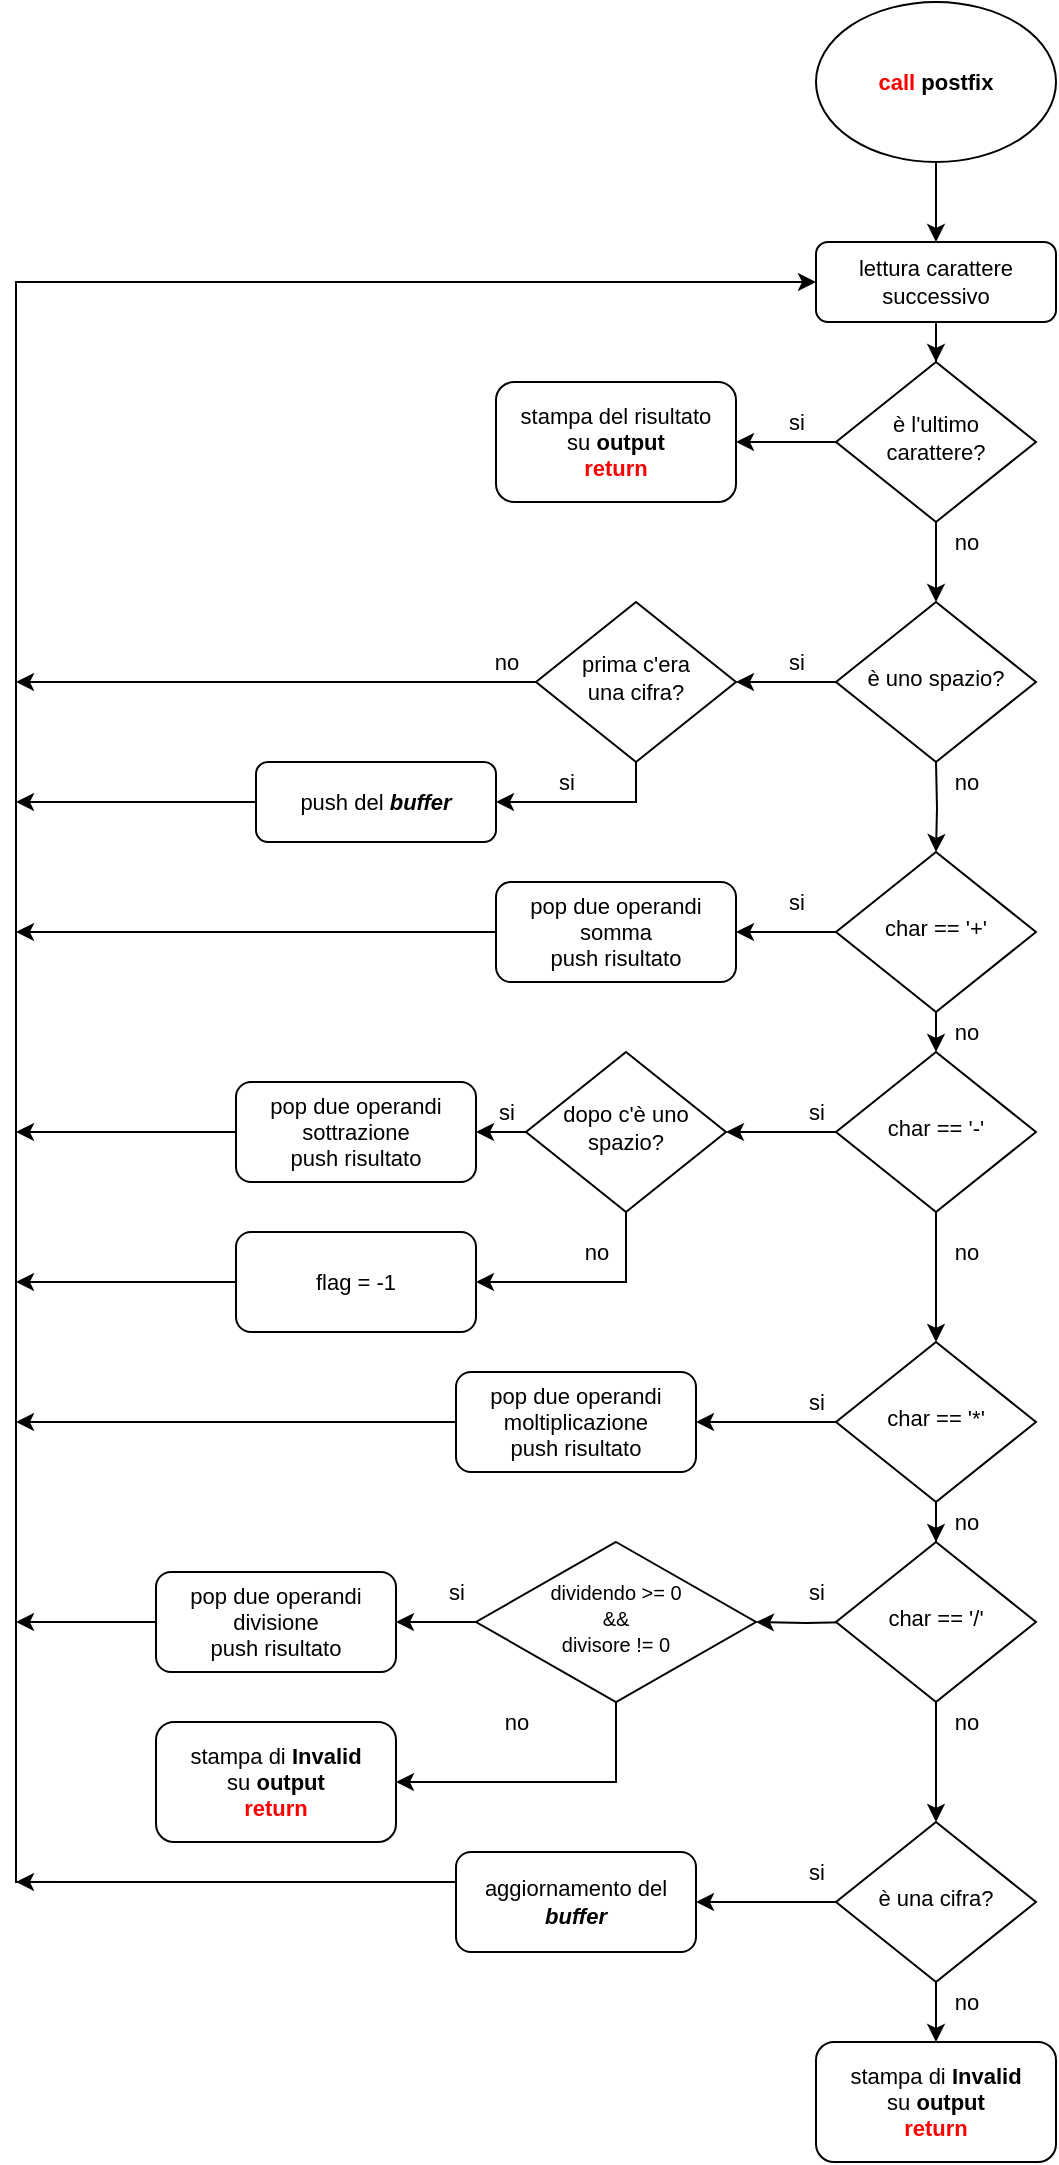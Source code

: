<mxfile version="14.8.1" type="device"><diagram id="C5RBs43oDa-KdzZeNtuy" name="Page-1"><mxGraphModel dx="1485" dy="1515" grid="1" gridSize="10" guides="1" tooltips="1" connect="1" arrows="1" fold="1" page="1" pageScale="1" pageWidth="827" pageHeight="1169" math="0" shadow="0"><root><mxCell id="WIyWlLk6GJQsqaUBKTNV-0"/><mxCell id="WIyWlLk6GJQsqaUBKTNV-1" parent="WIyWlLk6GJQsqaUBKTNV-0"/><mxCell id="dDKgV6fxuLXmU3RmHRyv-33" style="edgeStyle=orthogonalEdgeStyle;rounded=0;orthogonalLoop=1;jettySize=auto;html=1;entryX=0.5;entryY=0;entryDx=0;entryDy=0;fontSize=11;" edge="1" parent="WIyWlLk6GJQsqaUBKTNV-1" source="dDKgV6fxuLXmU3RmHRyv-0" target="dDKgV6fxuLXmU3RmHRyv-32"><mxGeometry relative="1" as="geometry"/></mxCell><mxCell id="dDKgV6fxuLXmU3RmHRyv-0" value="&lt;b&gt;&lt;font color=&quot;#FF0000&quot;&gt;call&lt;/font&gt; postfix&lt;br&gt;&lt;/b&gt;" style="ellipse;whiteSpace=wrap;html=1;fontSize=11;" vertex="1" parent="WIyWlLk6GJQsqaUBKTNV-1"><mxGeometry x="300" y="-30" width="120" height="80" as="geometry"/></mxCell><mxCell id="dDKgV6fxuLXmU3RmHRyv-15" style="edgeStyle=orthogonalEdgeStyle;rounded=0;orthogonalLoop=1;jettySize=auto;html=1;entryX=1;entryY=0.5;entryDx=0;entryDy=0;fontSize=11;" edge="1" parent="WIyWlLk6GJQsqaUBKTNV-1" source="dDKgV6fxuLXmU3RmHRyv-1" target="dDKgV6fxuLXmU3RmHRyv-14"><mxGeometry relative="1" as="geometry"/></mxCell><mxCell id="dDKgV6fxuLXmU3RmHRyv-19" style="edgeStyle=orthogonalEdgeStyle;rounded=0;orthogonalLoop=1;jettySize=auto;html=1;entryX=0.5;entryY=0;entryDx=0;entryDy=0;fontSize=11;" edge="1" parent="WIyWlLk6GJQsqaUBKTNV-1" source="dDKgV6fxuLXmU3RmHRyv-1" target="dDKgV6fxuLXmU3RmHRyv-18"><mxGeometry relative="1" as="geometry"/></mxCell><mxCell id="dDKgV6fxuLXmU3RmHRyv-1" value="è l'ultimo carattere?" style="rhombus;whiteSpace=wrap;html=1;shadow=0;fontFamily=Helvetica;fontSize=11;align=center;strokeWidth=1;spacing=6;spacingTop=-4;" vertex="1" parent="WIyWlLk6GJQsqaUBKTNV-1"><mxGeometry x="310" y="150" width="100" height="80" as="geometry"/></mxCell><mxCell id="dDKgV6fxuLXmU3RmHRyv-14" value="stampa del risultato&lt;br&gt;su &lt;b&gt;output&lt;br&gt;&lt;font color=&quot;#FF0000&quot;&gt;return&lt;/font&gt;&lt;br&gt;&lt;/b&gt;" style="rounded=1;whiteSpace=wrap;html=1;fontSize=11;glass=0;strokeWidth=1;shadow=0;" vertex="1" parent="WIyWlLk6GJQsqaUBKTNV-1"><mxGeometry x="140" y="160" width="120" height="60" as="geometry"/></mxCell><mxCell id="dDKgV6fxuLXmU3RmHRyv-16" value="si" style="text;html=1;align=center;verticalAlign=middle;resizable=0;points=[];autosize=1;strokeColor=none;fontSize=11;" vertex="1" parent="WIyWlLk6GJQsqaUBKTNV-1"><mxGeometry x="280" y="170" width="20" height="20" as="geometry"/></mxCell><mxCell id="dDKgV6fxuLXmU3RmHRyv-21" style="edgeStyle=orthogonalEdgeStyle;rounded=0;orthogonalLoop=1;jettySize=auto;html=1;entryX=1;entryY=0.5;entryDx=0;entryDy=0;fontSize=11;" edge="1" parent="WIyWlLk6GJQsqaUBKTNV-1" source="dDKgV6fxuLXmU3RmHRyv-18"><mxGeometry relative="1" as="geometry"><mxPoint x="260" y="310" as="targetPoint"/></mxGeometry></mxCell><mxCell id="dDKgV6fxuLXmU3RmHRyv-18" value="è uno spazio?" style="rhombus;whiteSpace=wrap;html=1;shadow=0;fontFamily=Helvetica;fontSize=11;align=center;strokeWidth=1;spacing=6;spacingTop=-4;" vertex="1" parent="WIyWlLk6GJQsqaUBKTNV-1"><mxGeometry x="310" y="270" width="100" height="80" as="geometry"/></mxCell><mxCell id="dDKgV6fxuLXmU3RmHRyv-22" value="si" style="text;html=1;align=center;verticalAlign=middle;resizable=0;points=[];autosize=1;strokeColor=none;fontSize=11;" vertex="1" parent="WIyWlLk6GJQsqaUBKTNV-1"><mxGeometry x="280" y="290" width="20" height="20" as="geometry"/></mxCell><mxCell id="dDKgV6fxuLXmU3RmHRyv-23" style="edgeStyle=orthogonalEdgeStyle;rounded=0;orthogonalLoop=1;jettySize=auto;html=1;entryX=0.5;entryY=0;entryDx=0;entryDy=0;fontSize=11;" edge="1" parent="WIyWlLk6GJQsqaUBKTNV-1" target="dDKgV6fxuLXmU3RmHRyv-25"><mxGeometry relative="1" as="geometry"><mxPoint x="360" y="350" as="sourcePoint"/></mxGeometry></mxCell><mxCell id="dDKgV6fxuLXmU3RmHRyv-24" style="edgeStyle=orthogonalEdgeStyle;rounded=0;orthogonalLoop=1;jettySize=auto;html=1;entryX=1;entryY=0.5;entryDx=0;entryDy=0;fontSize=11;" edge="1" parent="WIyWlLk6GJQsqaUBKTNV-1" source="dDKgV6fxuLXmU3RmHRyv-25" target="dDKgV6fxuLXmU3RmHRyv-26"><mxGeometry relative="1" as="geometry"/></mxCell><mxCell id="dDKgV6fxuLXmU3RmHRyv-25" value="char == '+'" style="rhombus;whiteSpace=wrap;html=1;shadow=0;fontFamily=Helvetica;fontSize=11;align=center;strokeWidth=1;spacing=6;spacingTop=-4;" vertex="1" parent="WIyWlLk6GJQsqaUBKTNV-1"><mxGeometry x="310" y="395" width="100" height="80" as="geometry"/></mxCell><mxCell id="dDKgV6fxuLXmU3RmHRyv-108" style="edgeStyle=orthogonalEdgeStyle;rounded=0;orthogonalLoop=1;jettySize=auto;html=1;fontSize=11;endArrow=classic;endFill=1;" edge="1" parent="WIyWlLk6GJQsqaUBKTNV-1" source="dDKgV6fxuLXmU3RmHRyv-26"><mxGeometry relative="1" as="geometry"><mxPoint x="-100.0" y="435" as="targetPoint"/></mxGeometry></mxCell><mxCell id="dDKgV6fxuLXmU3RmHRyv-26" value="pop due operandi&lt;br style=&quot;font-size: 11px;&quot;&gt;somma&lt;br style=&quot;font-size: 11px;&quot;&gt;push risultato" style="rounded=1;whiteSpace=wrap;html=1;fontSize=11;glass=0;strokeWidth=1;shadow=0;" vertex="1" parent="WIyWlLk6GJQsqaUBKTNV-1"><mxGeometry x="140" y="410" width="120" height="50" as="geometry"/></mxCell><mxCell id="dDKgV6fxuLXmU3RmHRyv-27" value="si" style="text;html=1;align=center;verticalAlign=middle;resizable=0;points=[];autosize=1;strokeColor=none;fontSize=11;" vertex="1" parent="WIyWlLk6GJQsqaUBKTNV-1"><mxGeometry x="280" y="410" width="20" height="20" as="geometry"/></mxCell><mxCell id="dDKgV6fxuLXmU3RmHRyv-36" style="edgeStyle=orthogonalEdgeStyle;rounded=0;orthogonalLoop=1;jettySize=auto;html=1;entryX=1;entryY=0.5;entryDx=0;entryDy=0;fontSize=11;" edge="1" parent="WIyWlLk6GJQsqaUBKTNV-1" source="dDKgV6fxuLXmU3RmHRyv-28" target="dDKgV6fxuLXmU3RmHRyv-31"><mxGeometry relative="1" as="geometry"><Array as="points"><mxPoint x="210" y="370"/></Array></mxGeometry></mxCell><mxCell id="dDKgV6fxuLXmU3RmHRyv-106" style="edgeStyle=orthogonalEdgeStyle;rounded=0;orthogonalLoop=1;jettySize=auto;html=1;fontSize=11;endArrow=classic;endFill=1;" edge="1" parent="WIyWlLk6GJQsqaUBKTNV-1" source="dDKgV6fxuLXmU3RmHRyv-28"><mxGeometry relative="1" as="geometry"><mxPoint x="-100.0" y="310" as="targetPoint"/></mxGeometry></mxCell><mxCell id="dDKgV6fxuLXmU3RmHRyv-28" value="prima c'era&lt;br style=&quot;font-size: 11px;&quot;&gt;una cifra?" style="rhombus;whiteSpace=wrap;html=1;shadow=0;fontFamily=Helvetica;fontSize=11;align=center;strokeWidth=1;spacing=6;spacingTop=-4;verticalAlign=middle;" vertex="1" parent="WIyWlLk6GJQsqaUBKTNV-1"><mxGeometry x="160" y="270" width="100" height="80" as="geometry"/></mxCell><mxCell id="dDKgV6fxuLXmU3RmHRyv-107" style="edgeStyle=orthogonalEdgeStyle;rounded=0;orthogonalLoop=1;jettySize=auto;html=1;fontSize=11;endArrow=classic;endFill=1;" edge="1" parent="WIyWlLk6GJQsqaUBKTNV-1" source="dDKgV6fxuLXmU3RmHRyv-31"><mxGeometry relative="1" as="geometry"><mxPoint x="-100.0" y="370" as="targetPoint"/></mxGeometry></mxCell><mxCell id="dDKgV6fxuLXmU3RmHRyv-31" value="push del &lt;i style=&quot;font-size: 11px;&quot;&gt;&lt;b style=&quot;font-size: 11px;&quot;&gt;buffer&lt;/b&gt;&lt;/i&gt;" style="rounded=1;whiteSpace=wrap;html=1;fontSize=11;glass=0;strokeWidth=1;shadow=0;" vertex="1" parent="WIyWlLk6GJQsqaUBKTNV-1"><mxGeometry x="20" y="350" width="120" height="40" as="geometry"/></mxCell><mxCell id="dDKgV6fxuLXmU3RmHRyv-34" style="edgeStyle=orthogonalEdgeStyle;rounded=0;orthogonalLoop=1;jettySize=auto;html=1;entryX=0.5;entryY=0;entryDx=0;entryDy=0;fontSize=11;" edge="1" parent="WIyWlLk6GJQsqaUBKTNV-1" source="dDKgV6fxuLXmU3RmHRyv-32" target="dDKgV6fxuLXmU3RmHRyv-1"><mxGeometry relative="1" as="geometry"/></mxCell><mxCell id="dDKgV6fxuLXmU3RmHRyv-32" value="lettura carattere&lt;br&gt;successivo" style="rounded=1;whiteSpace=wrap;html=1;fontSize=11;glass=0;strokeWidth=1;shadow=0;" vertex="1" parent="WIyWlLk6GJQsqaUBKTNV-1"><mxGeometry x="300" y="90" width="120" height="40" as="geometry"/></mxCell><mxCell id="dDKgV6fxuLXmU3RmHRyv-37" value="si" style="text;html=1;align=center;verticalAlign=middle;resizable=0;points=[];autosize=1;strokeColor=none;fontSize=11;" vertex="1" parent="WIyWlLk6GJQsqaUBKTNV-1"><mxGeometry x="165" y="350" width="20" height="20" as="geometry"/></mxCell><mxCell id="dDKgV6fxuLXmU3RmHRyv-38" value="no" style="text;html=1;align=center;verticalAlign=middle;resizable=0;points=[];autosize=1;strokeColor=none;fontSize=11;" vertex="1" parent="WIyWlLk6GJQsqaUBKTNV-1"><mxGeometry x="130" y="290" width="30" height="20" as="geometry"/></mxCell><mxCell id="dDKgV6fxuLXmU3RmHRyv-42" value="&lt;div&gt;no&lt;/div&gt;" style="text;html=1;align=center;verticalAlign=middle;resizable=0;points=[];autosize=1;strokeColor=none;fontSize=11;" vertex="1" parent="WIyWlLk6GJQsqaUBKTNV-1"><mxGeometry x="360" y="230" width="30" height="20" as="geometry"/></mxCell><mxCell id="dDKgV6fxuLXmU3RmHRyv-43" value="&lt;div&gt;no&lt;/div&gt;" style="text;html=1;align=center;verticalAlign=middle;resizable=0;points=[];autosize=1;strokeColor=none;fontSize=11;" vertex="1" parent="WIyWlLk6GJQsqaUBKTNV-1"><mxGeometry x="360" y="350" width="30" height="20" as="geometry"/></mxCell><mxCell id="dDKgV6fxuLXmU3RmHRyv-45" style="edgeStyle=orthogonalEdgeStyle;rounded=0;orthogonalLoop=1;jettySize=auto;html=1;entryX=0.5;entryY=0;entryDx=0;entryDy=0;fontSize=11;" edge="1" parent="WIyWlLk6GJQsqaUBKTNV-1" target="dDKgV6fxuLXmU3RmHRyv-47"><mxGeometry relative="1" as="geometry"><mxPoint x="360" y="475" as="sourcePoint"/></mxGeometry></mxCell><mxCell id="dDKgV6fxuLXmU3RmHRyv-67" style="edgeStyle=orthogonalEdgeStyle;rounded=0;orthogonalLoop=1;jettySize=auto;html=1;fontSize=11;endArrow=classic;endFill=1;" edge="1" parent="WIyWlLk6GJQsqaUBKTNV-1" source="dDKgV6fxuLXmU3RmHRyv-47" target="dDKgV6fxuLXmU3RmHRyv-63"><mxGeometry relative="1" as="geometry"/></mxCell><mxCell id="dDKgV6fxuLXmU3RmHRyv-114" style="edgeStyle=orthogonalEdgeStyle;rounded=0;orthogonalLoop=1;jettySize=auto;html=1;entryX=1;entryY=0.5;entryDx=0;entryDy=0;fontSize=11;endArrow=classic;endFill=1;" edge="1" parent="WIyWlLk6GJQsqaUBKTNV-1" source="dDKgV6fxuLXmU3RmHRyv-47" target="dDKgV6fxuLXmU3RmHRyv-51"><mxGeometry relative="1" as="geometry"/></mxCell><mxCell id="dDKgV6fxuLXmU3RmHRyv-47" value="char == '-'" style="rhombus;whiteSpace=wrap;html=1;shadow=0;fontFamily=Helvetica;fontSize=11;align=center;strokeWidth=1;spacing=6;spacingTop=-4;" vertex="1" parent="WIyWlLk6GJQsqaUBKTNV-1"><mxGeometry x="310" y="495" width="100" height="80" as="geometry"/></mxCell><mxCell id="dDKgV6fxuLXmU3RmHRyv-50" value="&lt;div&gt;no&lt;/div&gt;" style="text;html=1;align=center;verticalAlign=middle;resizable=0;points=[];autosize=1;strokeColor=none;fontSize=11;" vertex="1" parent="WIyWlLk6GJQsqaUBKTNV-1"><mxGeometry x="360" y="475" width="30" height="20" as="geometry"/></mxCell><mxCell id="dDKgV6fxuLXmU3RmHRyv-53" style="edgeStyle=orthogonalEdgeStyle;rounded=0;orthogonalLoop=1;jettySize=auto;html=1;fontSize=11;" edge="1" parent="WIyWlLk6GJQsqaUBKTNV-1" source="dDKgV6fxuLXmU3RmHRyv-51"><mxGeometry relative="1" as="geometry"><mxPoint x="130" y="535" as="targetPoint"/></mxGeometry></mxCell><mxCell id="dDKgV6fxuLXmU3RmHRyv-58" style="edgeStyle=orthogonalEdgeStyle;rounded=0;orthogonalLoop=1;jettySize=auto;html=1;entryX=1;entryY=0.5;entryDx=0;entryDy=0;fontSize=11;" edge="1" parent="WIyWlLk6GJQsqaUBKTNV-1" source="dDKgV6fxuLXmU3RmHRyv-51" target="dDKgV6fxuLXmU3RmHRyv-57"><mxGeometry relative="1" as="geometry"><Array as="points"><mxPoint x="205" y="610"/></Array></mxGeometry></mxCell><mxCell id="dDKgV6fxuLXmU3RmHRyv-51" value="dopo c'è uno spazio?" style="rhombus;whiteSpace=wrap;html=1;shadow=0;fontFamily=Helvetica;fontSize=11;align=center;strokeWidth=1;spacing=6;spacingTop=-4;verticalAlign=middle;" vertex="1" parent="WIyWlLk6GJQsqaUBKTNV-1"><mxGeometry x="155" y="495" width="100" height="80" as="geometry"/></mxCell><mxCell id="dDKgV6fxuLXmU3RmHRyv-111" style="edgeStyle=orthogonalEdgeStyle;rounded=0;orthogonalLoop=1;jettySize=auto;html=1;fontSize=11;endArrow=classic;endFill=1;" edge="1" parent="WIyWlLk6GJQsqaUBKTNV-1" source="dDKgV6fxuLXmU3RmHRyv-54"><mxGeometry relative="1" as="geometry"><mxPoint x="-100" y="535" as="targetPoint"/></mxGeometry></mxCell><mxCell id="dDKgV6fxuLXmU3RmHRyv-54" value="pop due operandi&lt;br style=&quot;font-size: 11px&quot;&gt;sottrazione&lt;br style=&quot;font-size: 11px&quot;&gt;push risultato" style="rounded=1;whiteSpace=wrap;html=1;fontSize=11;glass=0;strokeWidth=1;shadow=0;" vertex="1" parent="WIyWlLk6GJQsqaUBKTNV-1"><mxGeometry x="10" y="510" width="120" height="50" as="geometry"/></mxCell><mxCell id="dDKgV6fxuLXmU3RmHRyv-55" value="si" style="text;html=1;align=center;verticalAlign=middle;resizable=0;points=[];autosize=1;strokeColor=none;fontSize=11;" vertex="1" parent="WIyWlLk6GJQsqaUBKTNV-1"><mxGeometry x="135" y="515" width="20" height="20" as="geometry"/></mxCell><mxCell id="dDKgV6fxuLXmU3RmHRyv-112" style="edgeStyle=orthogonalEdgeStyle;rounded=0;orthogonalLoop=1;jettySize=auto;html=1;fontSize=11;endArrow=classic;endFill=1;" edge="1" parent="WIyWlLk6GJQsqaUBKTNV-1" source="dDKgV6fxuLXmU3RmHRyv-57"><mxGeometry relative="1" as="geometry"><mxPoint x="-100" y="610" as="targetPoint"/></mxGeometry></mxCell><mxCell id="dDKgV6fxuLXmU3RmHRyv-57" value="flag = -1" style="rounded=1;whiteSpace=wrap;html=1;fontSize=11;glass=0;strokeWidth=1;shadow=0;" vertex="1" parent="WIyWlLk6GJQsqaUBKTNV-1"><mxGeometry x="10" y="585" width="120" height="50" as="geometry"/></mxCell><mxCell id="dDKgV6fxuLXmU3RmHRyv-59" value="no" style="text;html=1;align=center;verticalAlign=middle;resizable=0;points=[];autosize=1;strokeColor=none;fontSize=11;" vertex="1" parent="WIyWlLk6GJQsqaUBKTNV-1"><mxGeometry x="175" y="585" width="30" height="20" as="geometry"/></mxCell><mxCell id="dDKgV6fxuLXmU3RmHRyv-117" style="edgeStyle=orthogonalEdgeStyle;rounded=0;orthogonalLoop=1;jettySize=auto;html=1;entryX=1;entryY=0.5;entryDx=0;entryDy=0;fontSize=11;endArrow=classic;endFill=1;" edge="1" parent="WIyWlLk6GJQsqaUBKTNV-1" source="dDKgV6fxuLXmU3RmHRyv-63" target="dDKgV6fxuLXmU3RmHRyv-65"><mxGeometry relative="1" as="geometry"/></mxCell><mxCell id="dDKgV6fxuLXmU3RmHRyv-121" style="edgeStyle=orthogonalEdgeStyle;rounded=0;orthogonalLoop=1;jettySize=auto;html=1;entryX=0.5;entryY=0;entryDx=0;entryDy=0;fontSize=11;endArrow=classic;endFill=1;" edge="1" parent="WIyWlLk6GJQsqaUBKTNV-1" source="dDKgV6fxuLXmU3RmHRyv-63" target="dDKgV6fxuLXmU3RmHRyv-71"><mxGeometry relative="1" as="geometry"/></mxCell><mxCell id="dDKgV6fxuLXmU3RmHRyv-63" value="char == '*'" style="rhombus;whiteSpace=wrap;html=1;shadow=0;fontFamily=Helvetica;fontSize=11;align=center;strokeWidth=1;spacing=6;spacingTop=-4;" vertex="1" parent="WIyWlLk6GJQsqaUBKTNV-1"><mxGeometry x="310" y="640" width="100" height="80" as="geometry"/></mxCell><mxCell id="dDKgV6fxuLXmU3RmHRyv-116" style="edgeStyle=orthogonalEdgeStyle;rounded=0;orthogonalLoop=1;jettySize=auto;html=1;fontSize=11;endArrow=classic;endFill=1;" edge="1" parent="WIyWlLk6GJQsqaUBKTNV-1" source="dDKgV6fxuLXmU3RmHRyv-65"><mxGeometry relative="1" as="geometry"><mxPoint x="-100" y="680" as="targetPoint"/></mxGeometry></mxCell><mxCell id="dDKgV6fxuLXmU3RmHRyv-65" value="pop due operandi&lt;br style=&quot;font-size: 11px&quot;&gt;moltiplicazione&lt;br style=&quot;font-size: 11px&quot;&gt;push risultato" style="rounded=1;whiteSpace=wrap;html=1;fontSize=11;glass=0;strokeWidth=1;shadow=0;" vertex="1" parent="WIyWlLk6GJQsqaUBKTNV-1"><mxGeometry x="120" y="655" width="120" height="50" as="geometry"/></mxCell><mxCell id="dDKgV6fxuLXmU3RmHRyv-68" value="&lt;div&gt;no&lt;/div&gt;" style="text;html=1;align=center;verticalAlign=middle;resizable=0;points=[];autosize=1;strokeColor=none;fontSize=11;" vertex="1" parent="WIyWlLk6GJQsqaUBKTNV-1"><mxGeometry x="360" y="585" width="30" height="20" as="geometry"/></mxCell><mxCell id="dDKgV6fxuLXmU3RmHRyv-78" style="edgeStyle=orthogonalEdgeStyle;rounded=0;orthogonalLoop=1;jettySize=auto;html=1;fontSize=11;endArrow=classic;endFill=1;entryX=1;entryY=0.5;entryDx=0;entryDy=0;" edge="1" parent="WIyWlLk6GJQsqaUBKTNV-1" target="dDKgV6fxuLXmU3RmHRyv-76"><mxGeometry relative="1" as="geometry"><mxPoint x="300" y="780" as="targetPoint"/><mxPoint x="320" y="780" as="sourcePoint"/></mxGeometry></mxCell><mxCell id="dDKgV6fxuLXmU3RmHRyv-85" style="edgeStyle=orthogonalEdgeStyle;rounded=0;orthogonalLoop=1;jettySize=auto;html=1;entryX=0.5;entryY=0;entryDx=0;entryDy=0;fontSize=11;endArrow=classic;endFill=1;" edge="1" parent="WIyWlLk6GJQsqaUBKTNV-1" source="dDKgV6fxuLXmU3RmHRyv-71" target="dDKgV6fxuLXmU3RmHRyv-83"><mxGeometry relative="1" as="geometry"/></mxCell><mxCell id="dDKgV6fxuLXmU3RmHRyv-71" value="char == '/'" style="rhombus;whiteSpace=wrap;html=1;shadow=0;fontFamily=Helvetica;fontSize=11;align=center;strokeWidth=1;spacing=6;spacingTop=-4;" vertex="1" parent="WIyWlLk6GJQsqaUBKTNV-1"><mxGeometry x="310" y="740" width="100" height="80" as="geometry"/></mxCell><mxCell id="dDKgV6fxuLXmU3RmHRyv-74" value="si" style="text;html=1;align=center;verticalAlign=middle;resizable=0;points=[];autosize=1;strokeColor=none;fontSize=11;" vertex="1" parent="WIyWlLk6GJQsqaUBKTNV-1"><mxGeometry x="290" y="755" width="20" height="20" as="geometry"/></mxCell><mxCell id="dDKgV6fxuLXmU3RmHRyv-120" style="edgeStyle=orthogonalEdgeStyle;rounded=0;orthogonalLoop=1;jettySize=auto;html=1;fontSize=11;endArrow=classic;endFill=1;" edge="1" parent="WIyWlLk6GJQsqaUBKTNV-1" source="dDKgV6fxuLXmU3RmHRyv-75"><mxGeometry relative="1" as="geometry"><mxPoint x="-100" y="780" as="targetPoint"/></mxGeometry></mxCell><mxCell id="dDKgV6fxuLXmU3RmHRyv-75" value="pop due operandi&lt;br style=&quot;font-size: 11px&quot;&gt;divisione&lt;br style=&quot;font-size: 11px&quot;&gt;push risultato" style="rounded=1;whiteSpace=wrap;html=1;fontSize=11;glass=0;strokeWidth=1;shadow=0;" vertex="1" parent="WIyWlLk6GJQsqaUBKTNV-1"><mxGeometry x="-30" y="755" width="120" height="50" as="geometry"/></mxCell><mxCell id="dDKgV6fxuLXmU3RmHRyv-79" style="edgeStyle=orthogonalEdgeStyle;rounded=0;orthogonalLoop=1;jettySize=auto;html=1;entryX=1;entryY=0.5;entryDx=0;entryDy=0;fontSize=11;endArrow=classic;endFill=1;" edge="1" parent="WIyWlLk6GJQsqaUBKTNV-1" source="dDKgV6fxuLXmU3RmHRyv-76" target="dDKgV6fxuLXmU3RmHRyv-75"><mxGeometry relative="1" as="geometry"/></mxCell><mxCell id="dDKgV6fxuLXmU3RmHRyv-119" style="edgeStyle=orthogonalEdgeStyle;rounded=0;orthogonalLoop=1;jettySize=auto;html=1;entryX=1;entryY=0.5;entryDx=0;entryDy=0;fontSize=11;endArrow=classic;endFill=1;" edge="1" parent="WIyWlLk6GJQsqaUBKTNV-1" source="dDKgV6fxuLXmU3RmHRyv-76" target="dDKgV6fxuLXmU3RmHRyv-81"><mxGeometry relative="1" as="geometry"><Array as="points"><mxPoint x="200" y="860"/></Array></mxGeometry></mxCell><mxCell id="dDKgV6fxuLXmU3RmHRyv-76" value="&lt;font style=&quot;font-size: 10px&quot;&gt;dividendo &amp;gt;= 0&lt;br&gt;&amp;amp;&amp;amp;&lt;br&gt;divisore != 0&lt;br&gt;&lt;/font&gt;" style="rhombus;whiteSpace=wrap;html=1;shadow=0;fontFamily=Helvetica;fontSize=11;align=center;strokeWidth=1;spacing=6;spacingTop=-4;verticalAlign=middle;" vertex="1" parent="WIyWlLk6GJQsqaUBKTNV-1"><mxGeometry x="130" y="740" width="140" height="80" as="geometry"/></mxCell><mxCell id="dDKgV6fxuLXmU3RmHRyv-81" value="stampa di&lt;b&gt; Invalid&lt;br&gt;&lt;/b&gt;su &lt;b&gt;output&lt;br&gt;&lt;font color=&quot;#FF0000&quot;&gt;return&lt;/font&gt;&lt;/b&gt;&lt;br&gt;&lt;b&gt;&lt;/b&gt;" style="rounded=1;whiteSpace=wrap;html=1;fontSize=11;glass=0;strokeWidth=1;shadow=0;" vertex="1" parent="WIyWlLk6GJQsqaUBKTNV-1"><mxGeometry x="-30" y="830" width="120" height="60" as="geometry"/></mxCell><mxCell id="dDKgV6fxuLXmU3RmHRyv-88" style="edgeStyle=orthogonalEdgeStyle;rounded=0;orthogonalLoop=1;jettySize=auto;html=1;entryX=1;entryY=0.5;entryDx=0;entryDy=0;fontSize=11;endArrow=classic;endFill=1;" edge="1" parent="WIyWlLk6GJQsqaUBKTNV-1" source="dDKgV6fxuLXmU3RmHRyv-83" target="dDKgV6fxuLXmU3RmHRyv-87"><mxGeometry relative="1" as="geometry"/></mxCell><mxCell id="dDKgV6fxuLXmU3RmHRyv-122" style="edgeStyle=orthogonalEdgeStyle;rounded=0;orthogonalLoop=1;jettySize=auto;html=1;entryX=0.5;entryY=0;entryDx=0;entryDy=0;fontSize=11;endArrow=classic;endFill=1;" edge="1" parent="WIyWlLk6GJQsqaUBKTNV-1" source="dDKgV6fxuLXmU3RmHRyv-83" target="dDKgV6fxuLXmU3RmHRyv-92"><mxGeometry relative="1" as="geometry"/></mxCell><mxCell id="dDKgV6fxuLXmU3RmHRyv-83" value="è una cifra?" style="rhombus;whiteSpace=wrap;html=1;shadow=0;fontFamily=Helvetica;fontSize=11;align=center;strokeWidth=1;spacing=6;spacingTop=-4;" vertex="1" parent="WIyWlLk6GJQsqaUBKTNV-1"><mxGeometry x="310" y="880" width="100" height="80" as="geometry"/></mxCell><mxCell id="dDKgV6fxuLXmU3RmHRyv-99" style="edgeStyle=orthogonalEdgeStyle;rounded=0;orthogonalLoop=1;jettySize=auto;html=1;entryX=0;entryY=0.5;entryDx=0;entryDy=0;fontSize=11;endArrow=classic;endFill=1;" edge="1" parent="WIyWlLk6GJQsqaUBKTNV-1" source="dDKgV6fxuLXmU3RmHRyv-87" target="dDKgV6fxuLXmU3RmHRyv-32"><mxGeometry relative="1" as="geometry"><Array as="points"><mxPoint x="-100" y="910"/><mxPoint x="-100" y="110"/></Array></mxGeometry></mxCell><mxCell id="dDKgV6fxuLXmU3RmHRyv-87" value="aggiornamento del&lt;br&gt;&lt;i&gt;&lt;b&gt;buffer&lt;/b&gt;&lt;/i&gt;" style="rounded=1;whiteSpace=wrap;html=1;fontSize=11;glass=0;strokeWidth=1;shadow=0;" vertex="1" parent="WIyWlLk6GJQsqaUBKTNV-1"><mxGeometry x="120" y="895" width="120" height="50" as="geometry"/></mxCell><mxCell id="dDKgV6fxuLXmU3RmHRyv-90" value="si" style="text;html=1;align=center;verticalAlign=middle;resizable=0;points=[];autosize=1;strokeColor=none;fontSize=11;" vertex="1" parent="WIyWlLk6GJQsqaUBKTNV-1"><mxGeometry x="290" y="895" width="20" height="20" as="geometry"/></mxCell><mxCell id="dDKgV6fxuLXmU3RmHRyv-92" value="stampa di&lt;b&gt; Invalid&lt;br&gt;&lt;/b&gt;su &lt;b&gt;output&lt;br&gt;&lt;font color=&quot;#FF0000&quot;&gt;return&lt;/font&gt;&lt;/b&gt;&lt;br&gt;" style="rounded=1;whiteSpace=wrap;html=1;fontSize=11;glass=0;strokeWidth=1;shadow=0;" vertex="1" parent="WIyWlLk6GJQsqaUBKTNV-1"><mxGeometry x="300" y="990" width="120" height="60" as="geometry"/></mxCell><mxCell id="dDKgV6fxuLXmU3RmHRyv-93" value="si" style="text;html=1;align=center;verticalAlign=middle;resizable=0;points=[];autosize=1;strokeColor=none;fontSize=11;" vertex="1" parent="WIyWlLk6GJQsqaUBKTNV-1"><mxGeometry x="110" y="755" width="20" height="20" as="geometry"/></mxCell><mxCell id="dDKgV6fxuLXmU3RmHRyv-94" value="no" style="text;html=1;align=center;verticalAlign=middle;resizable=0;points=[];autosize=1;strokeColor=none;fontSize=11;" vertex="1" parent="WIyWlLk6GJQsqaUBKTNV-1"><mxGeometry x="135" y="820" width="30" height="20" as="geometry"/></mxCell><mxCell id="dDKgV6fxuLXmU3RmHRyv-95" value="no" style="text;html=1;align=center;verticalAlign=middle;resizable=0;points=[];autosize=1;strokeColor=none;fontSize=11;" vertex="1" parent="WIyWlLk6GJQsqaUBKTNV-1"><mxGeometry x="360" y="960" width="30" height="20" as="geometry"/></mxCell><mxCell id="dDKgV6fxuLXmU3RmHRyv-96" value="no" style="text;html=1;align=center;verticalAlign=middle;resizable=0;points=[];autosize=1;strokeColor=none;fontSize=11;" vertex="1" parent="WIyWlLk6GJQsqaUBKTNV-1"><mxGeometry x="360" y="820" width="30" height="20" as="geometry"/></mxCell><mxCell id="dDKgV6fxuLXmU3RmHRyv-97" value="no" style="text;html=1;align=center;verticalAlign=middle;resizable=0;points=[];autosize=1;strokeColor=none;fontSize=11;" vertex="1" parent="WIyWlLk6GJQsqaUBKTNV-1"><mxGeometry x="360" y="720" width="30" height="20" as="geometry"/></mxCell><mxCell id="dDKgV6fxuLXmU3RmHRyv-109" value="" style="endArrow=classic;html=1;fontSize=11;" edge="1" parent="WIyWlLk6GJQsqaUBKTNV-1"><mxGeometry width="50" height="50" relative="1" as="geometry"><mxPoint x="-80" y="909.98" as="sourcePoint"/><mxPoint x="-100" y="909.98" as="targetPoint"/></mxGeometry></mxCell><mxCell id="dDKgV6fxuLXmU3RmHRyv-115" value="si" style="text;html=1;align=center;verticalAlign=middle;resizable=0;points=[];autosize=1;strokeColor=none;fontSize=11;" vertex="1" parent="WIyWlLk6GJQsqaUBKTNV-1"><mxGeometry x="290" y="515" width="20" height="20" as="geometry"/></mxCell><mxCell id="dDKgV6fxuLXmU3RmHRyv-118" value="si" style="text;html=1;align=center;verticalAlign=middle;resizable=0;points=[];autosize=1;strokeColor=none;fontSize=11;" vertex="1" parent="WIyWlLk6GJQsqaUBKTNV-1"><mxGeometry x="290" y="660" width="20" height="20" as="geometry"/></mxCell></root></mxGraphModel></diagram></mxfile>